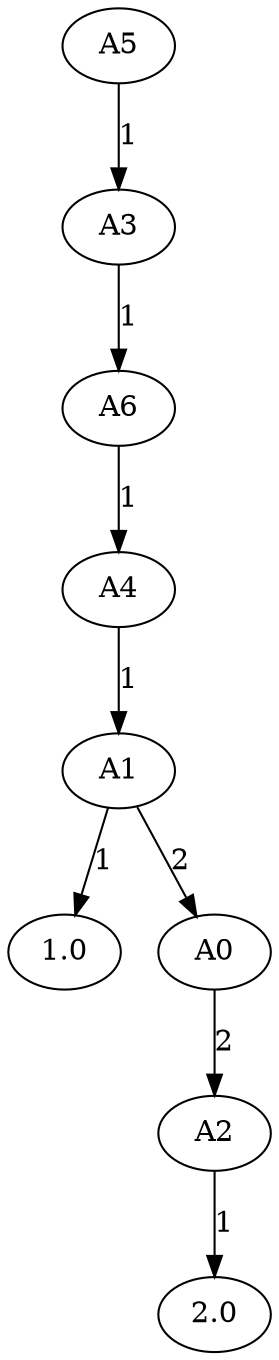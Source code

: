 // Random importance
digraph {
	5 [label=A5]
	3 [label=A3]
	5 -> 3 [label=1]
	6 [label=A6]
	3 -> 6 [label=1]
	4 [label=A4]
	6 -> 4 [label=1]
	1 [label=A1]
	4 -> 1 [label=1]
	1.0 [label=1.0]
	1 -> 1.0 [label=1]
	0 [label=A0]
	1 -> 0 [label=2]
	2 [label=A2]
	0 -> 2 [label=2]
	2.0 [label=2.0]
	2 -> 2.0 [label=1]
}
